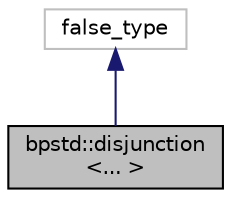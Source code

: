 digraph "bpstd::disjunction&lt;... &gt;"
{
 // LATEX_PDF_SIZE
  edge [fontname="Helvetica",fontsize="10",labelfontname="Helvetica",labelfontsize="10"];
  node [fontname="Helvetica",fontsize="10",shape=record];
  Node1 [label="bpstd::disjunction\l\<... \>",height=0.2,width=0.4,color="black", fillcolor="grey75", style="filled", fontcolor="black",tooltip="Type trait to determine the bool_constant from a logical OR operations of other bool_constant."];
  Node2 -> Node1 [dir="back",color="midnightblue",fontsize="10",style="solid",fontname="Helvetica"];
  Node2 [label="false_type",height=0.2,width=0.4,color="grey75", fillcolor="white", style="filled",tooltip=" "];
}

